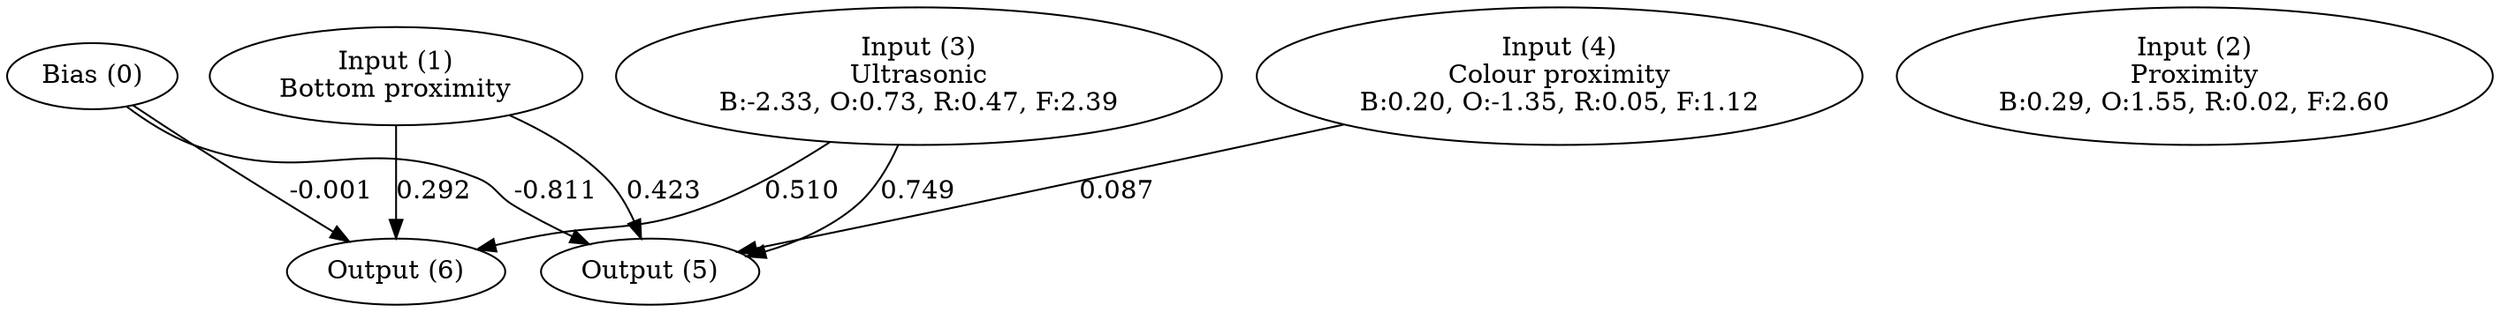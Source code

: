 digraph G {
  0 [ label="Bias (0)" ];
  1 [ label="Input (1)\nBottom proximity" ];
  2 [ label="Input (2)\nProximity\nB:0.29, O:1.55, R:0.02, F:2.60" ];
  3 [ label="Input (3)\nUltrasonic\nB:-2.33, O:0.73, R:0.47, F:2.39" ];
  4 [ label="Input (4)\nColour proximity\nB:0.20, O:-1.35, R:0.05, F:1.12" ];
  5 [ label="Output (5)" ];
  6 [ label="Output (6)" ];
  { rank=same 0 1 2 3 4 }
  { rank=same 5 6 }
  0 -> 5 [ label="-0.811" ];
  0 -> 6 [ label="-0.001" ];
  1 -> 5 [ label="0.423" ];
  1 -> 6 [ label="0.292" ];
  3 -> 5 [ label="0.749" ];
  3 -> 6 [ label="0.510" ];
  4 -> 5 [ label="0.087" ];
}
